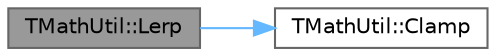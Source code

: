 digraph "TMathUtil::Lerp"
{
 // INTERACTIVE_SVG=YES
 // LATEX_PDF_SIZE
  bgcolor="transparent";
  edge [fontname=Helvetica,fontsize=10,labelfontname=Helvetica,labelfontsize=10];
  node [fontname=Helvetica,fontsize=10,shape=box,height=0.2,width=0.4];
  rankdir="LR";
  Node1 [id="Node000001",label="TMathUtil::Lerp",height=0.2,width=0.4,color="gray40", fillcolor="grey60", style="filled", fontcolor="black",tooltip=" "];
  Node1 -> Node2 [id="edge1_Node000001_Node000002",color="steelblue1",style="solid",tooltip=" "];
  Node2 [id="Node000002",label="TMathUtil::Clamp",height=0.2,width=0.4,color="grey40", fillcolor="white", style="filled",URL="$df/d8b/classTMathUtil.html#a5140b8f6ca300865afb4f248051d5b08",tooltip=" "];
}
